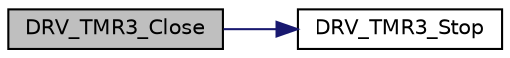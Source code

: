 digraph "DRV_TMR3_Close"
{
  edge [fontname="Helvetica",fontsize="10",labelfontname="Helvetica",labelfontsize="10"];
  node [fontname="Helvetica",fontsize="10",shape=record];
  rankdir="LR";
  Node178 [label="DRV_TMR3_Close",height=0.2,width=0.4,color="black", fillcolor="grey75", style="filled", fontcolor="black"];
  Node178 -> Node179 [color="midnightblue",fontsize="10",style="solid",fontname="Helvetica"];
  Node179 [label="DRV_TMR3_Stop",height=0.2,width=0.4,color="black", fillcolor="white", style="filled",URL="$inszt__main_8c.html#a1165107100d165e27ae2773b039d9df7"];
}
